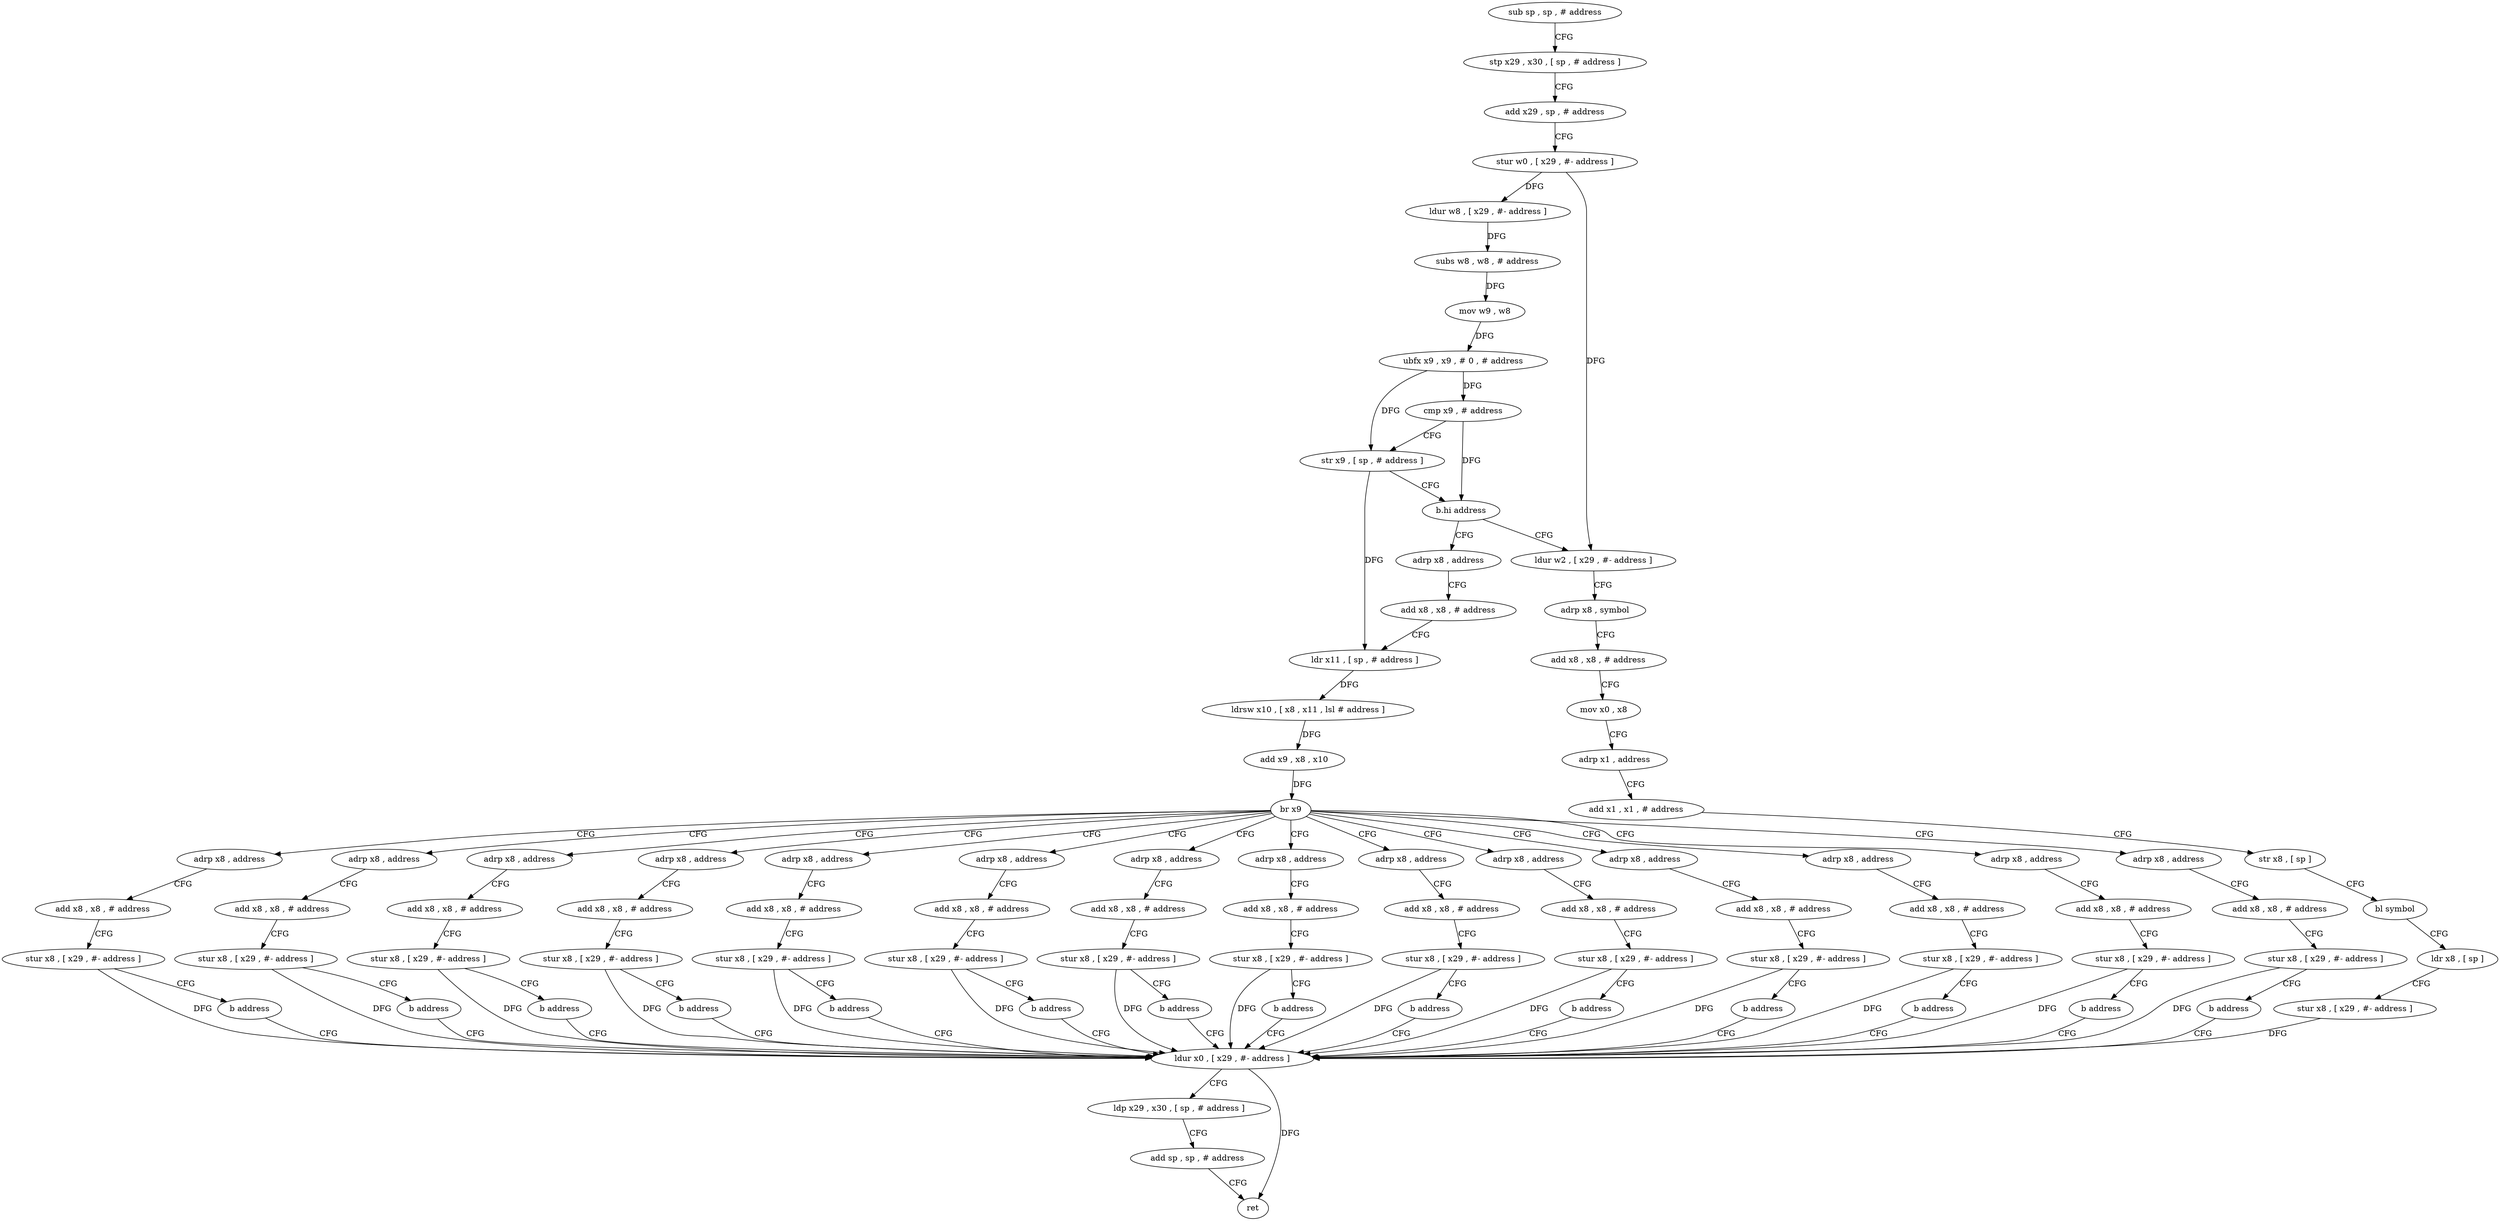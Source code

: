 digraph "func" {
"4213024" [label = "sub sp , sp , # address" ]
"4213028" [label = "stp x29 , x30 , [ sp , # address ]" ]
"4213032" [label = "add x29 , sp , # address" ]
"4213036" [label = "stur w0 , [ x29 , #- address ]" ]
"4213040" [label = "ldur w8 , [ x29 , #- address ]" ]
"4213044" [label = "subs w8 , w8 , # address" ]
"4213048" [label = "mov w9 , w8" ]
"4213052" [label = "ubfx x9 , x9 , # 0 , # address" ]
"4213056" [label = "cmp x9 , # address" ]
"4213060" [label = "str x9 , [ sp , # address ]" ]
"4213064" [label = "b.hi address" ]
"4213316" [label = "ldur w2 , [ x29 , #- address ]" ]
"4213068" [label = "adrp x8 , address" ]
"4213320" [label = "adrp x8 , symbol" ]
"4213324" [label = "add x8 , x8 , # address" ]
"4213328" [label = "mov x0 , x8" ]
"4213332" [label = "adrp x1 , address" ]
"4213336" [label = "add x1 , x1 , # address" ]
"4213340" [label = "str x8 , [ sp ]" ]
"4213344" [label = "bl symbol" ]
"4213348" [label = "ldr x8 , [ sp ]" ]
"4213352" [label = "stur x8 , [ x29 , #- address ]" ]
"4213356" [label = "ldur x0 , [ x29 , #- address ]" ]
"4213072" [label = "add x8 , x8 , # address" ]
"4213076" [label = "ldr x11 , [ sp , # address ]" ]
"4213080" [label = "ldrsw x10 , [ x8 , x11 , lsl # address ]" ]
"4213084" [label = "add x9 , x8 , x10" ]
"4213088" [label = "br x9" ]
"4213092" [label = "adrp x8 , address" ]
"4213108" [label = "adrp x8 , address" ]
"4213124" [label = "adrp x8 , address" ]
"4213140" [label = "adrp x8 , address" ]
"4213156" [label = "adrp x8 , address" ]
"4213172" [label = "adrp x8 , address" ]
"4213188" [label = "adrp x8 , address" ]
"4213204" [label = "adrp x8 , address" ]
"4213220" [label = "adrp x8 , address" ]
"4213236" [label = "adrp x8 , address" ]
"4213252" [label = "adrp x8 , address" ]
"4213268" [label = "adrp x8 , address" ]
"4213284" [label = "adrp x8 , address" ]
"4213300" [label = "adrp x8 , address" ]
"4213096" [label = "add x8 , x8 , # address" ]
"4213100" [label = "stur x8 , [ x29 , #- address ]" ]
"4213104" [label = "b address" ]
"4213112" [label = "add x8 , x8 , # address" ]
"4213116" [label = "stur x8 , [ x29 , #- address ]" ]
"4213120" [label = "b address" ]
"4213128" [label = "add x8 , x8 , # address" ]
"4213132" [label = "stur x8 , [ x29 , #- address ]" ]
"4213136" [label = "b address" ]
"4213144" [label = "add x8 , x8 , # address" ]
"4213148" [label = "stur x8 , [ x29 , #- address ]" ]
"4213152" [label = "b address" ]
"4213160" [label = "add x8 , x8 , # address" ]
"4213164" [label = "stur x8 , [ x29 , #- address ]" ]
"4213168" [label = "b address" ]
"4213176" [label = "add x8 , x8 , # address" ]
"4213180" [label = "stur x8 , [ x29 , #- address ]" ]
"4213184" [label = "b address" ]
"4213192" [label = "add x8 , x8 , # address" ]
"4213196" [label = "stur x8 , [ x29 , #- address ]" ]
"4213200" [label = "b address" ]
"4213208" [label = "add x8 , x8 , # address" ]
"4213212" [label = "stur x8 , [ x29 , #- address ]" ]
"4213216" [label = "b address" ]
"4213224" [label = "add x8 , x8 , # address" ]
"4213228" [label = "stur x8 , [ x29 , #- address ]" ]
"4213232" [label = "b address" ]
"4213240" [label = "add x8 , x8 , # address" ]
"4213244" [label = "stur x8 , [ x29 , #- address ]" ]
"4213248" [label = "b address" ]
"4213256" [label = "add x8 , x8 , # address" ]
"4213260" [label = "stur x8 , [ x29 , #- address ]" ]
"4213264" [label = "b address" ]
"4213272" [label = "add x8 , x8 , # address" ]
"4213276" [label = "stur x8 , [ x29 , #- address ]" ]
"4213280" [label = "b address" ]
"4213288" [label = "add x8 , x8 , # address" ]
"4213292" [label = "stur x8 , [ x29 , #- address ]" ]
"4213296" [label = "b address" ]
"4213304" [label = "add x8 , x8 , # address" ]
"4213308" [label = "stur x8 , [ x29 , #- address ]" ]
"4213312" [label = "b address" ]
"4213360" [label = "ldp x29 , x30 , [ sp , # address ]" ]
"4213364" [label = "add sp , sp , # address" ]
"4213368" [label = "ret" ]
"4213024" -> "4213028" [ label = "CFG" ]
"4213028" -> "4213032" [ label = "CFG" ]
"4213032" -> "4213036" [ label = "CFG" ]
"4213036" -> "4213040" [ label = "DFG" ]
"4213036" -> "4213316" [ label = "DFG" ]
"4213040" -> "4213044" [ label = "DFG" ]
"4213044" -> "4213048" [ label = "DFG" ]
"4213048" -> "4213052" [ label = "DFG" ]
"4213052" -> "4213056" [ label = "DFG" ]
"4213052" -> "4213060" [ label = "DFG" ]
"4213056" -> "4213060" [ label = "CFG" ]
"4213056" -> "4213064" [ label = "DFG" ]
"4213060" -> "4213064" [ label = "CFG" ]
"4213060" -> "4213076" [ label = "DFG" ]
"4213064" -> "4213316" [ label = "CFG" ]
"4213064" -> "4213068" [ label = "CFG" ]
"4213316" -> "4213320" [ label = "CFG" ]
"4213068" -> "4213072" [ label = "CFG" ]
"4213320" -> "4213324" [ label = "CFG" ]
"4213324" -> "4213328" [ label = "CFG" ]
"4213328" -> "4213332" [ label = "CFG" ]
"4213332" -> "4213336" [ label = "CFG" ]
"4213336" -> "4213340" [ label = "CFG" ]
"4213340" -> "4213344" [ label = "CFG" ]
"4213344" -> "4213348" [ label = "CFG" ]
"4213348" -> "4213352" [ label = "CFG" ]
"4213352" -> "4213356" [ label = "DFG" ]
"4213356" -> "4213360" [ label = "CFG" ]
"4213356" -> "4213368" [ label = "DFG" ]
"4213072" -> "4213076" [ label = "CFG" ]
"4213076" -> "4213080" [ label = "DFG" ]
"4213080" -> "4213084" [ label = "DFG" ]
"4213084" -> "4213088" [ label = "DFG" ]
"4213088" -> "4213092" [ label = "CFG" ]
"4213088" -> "4213108" [ label = "CFG" ]
"4213088" -> "4213124" [ label = "CFG" ]
"4213088" -> "4213140" [ label = "CFG" ]
"4213088" -> "4213156" [ label = "CFG" ]
"4213088" -> "4213172" [ label = "CFG" ]
"4213088" -> "4213188" [ label = "CFG" ]
"4213088" -> "4213204" [ label = "CFG" ]
"4213088" -> "4213220" [ label = "CFG" ]
"4213088" -> "4213236" [ label = "CFG" ]
"4213088" -> "4213252" [ label = "CFG" ]
"4213088" -> "4213268" [ label = "CFG" ]
"4213088" -> "4213284" [ label = "CFG" ]
"4213088" -> "4213300" [ label = "CFG" ]
"4213092" -> "4213096" [ label = "CFG" ]
"4213108" -> "4213112" [ label = "CFG" ]
"4213124" -> "4213128" [ label = "CFG" ]
"4213140" -> "4213144" [ label = "CFG" ]
"4213156" -> "4213160" [ label = "CFG" ]
"4213172" -> "4213176" [ label = "CFG" ]
"4213188" -> "4213192" [ label = "CFG" ]
"4213204" -> "4213208" [ label = "CFG" ]
"4213220" -> "4213224" [ label = "CFG" ]
"4213236" -> "4213240" [ label = "CFG" ]
"4213252" -> "4213256" [ label = "CFG" ]
"4213268" -> "4213272" [ label = "CFG" ]
"4213284" -> "4213288" [ label = "CFG" ]
"4213300" -> "4213304" [ label = "CFG" ]
"4213096" -> "4213100" [ label = "CFG" ]
"4213100" -> "4213104" [ label = "CFG" ]
"4213100" -> "4213356" [ label = "DFG" ]
"4213104" -> "4213356" [ label = "CFG" ]
"4213112" -> "4213116" [ label = "CFG" ]
"4213116" -> "4213120" [ label = "CFG" ]
"4213116" -> "4213356" [ label = "DFG" ]
"4213120" -> "4213356" [ label = "CFG" ]
"4213128" -> "4213132" [ label = "CFG" ]
"4213132" -> "4213136" [ label = "CFG" ]
"4213132" -> "4213356" [ label = "DFG" ]
"4213136" -> "4213356" [ label = "CFG" ]
"4213144" -> "4213148" [ label = "CFG" ]
"4213148" -> "4213152" [ label = "CFG" ]
"4213148" -> "4213356" [ label = "DFG" ]
"4213152" -> "4213356" [ label = "CFG" ]
"4213160" -> "4213164" [ label = "CFG" ]
"4213164" -> "4213168" [ label = "CFG" ]
"4213164" -> "4213356" [ label = "DFG" ]
"4213168" -> "4213356" [ label = "CFG" ]
"4213176" -> "4213180" [ label = "CFG" ]
"4213180" -> "4213184" [ label = "CFG" ]
"4213180" -> "4213356" [ label = "DFG" ]
"4213184" -> "4213356" [ label = "CFG" ]
"4213192" -> "4213196" [ label = "CFG" ]
"4213196" -> "4213200" [ label = "CFG" ]
"4213196" -> "4213356" [ label = "DFG" ]
"4213200" -> "4213356" [ label = "CFG" ]
"4213208" -> "4213212" [ label = "CFG" ]
"4213212" -> "4213216" [ label = "CFG" ]
"4213212" -> "4213356" [ label = "DFG" ]
"4213216" -> "4213356" [ label = "CFG" ]
"4213224" -> "4213228" [ label = "CFG" ]
"4213228" -> "4213232" [ label = "CFG" ]
"4213228" -> "4213356" [ label = "DFG" ]
"4213232" -> "4213356" [ label = "CFG" ]
"4213240" -> "4213244" [ label = "CFG" ]
"4213244" -> "4213248" [ label = "CFG" ]
"4213244" -> "4213356" [ label = "DFG" ]
"4213248" -> "4213356" [ label = "CFG" ]
"4213256" -> "4213260" [ label = "CFG" ]
"4213260" -> "4213264" [ label = "CFG" ]
"4213260" -> "4213356" [ label = "DFG" ]
"4213264" -> "4213356" [ label = "CFG" ]
"4213272" -> "4213276" [ label = "CFG" ]
"4213276" -> "4213280" [ label = "CFG" ]
"4213276" -> "4213356" [ label = "DFG" ]
"4213280" -> "4213356" [ label = "CFG" ]
"4213288" -> "4213292" [ label = "CFG" ]
"4213292" -> "4213296" [ label = "CFG" ]
"4213292" -> "4213356" [ label = "DFG" ]
"4213296" -> "4213356" [ label = "CFG" ]
"4213304" -> "4213308" [ label = "CFG" ]
"4213308" -> "4213312" [ label = "CFG" ]
"4213308" -> "4213356" [ label = "DFG" ]
"4213312" -> "4213356" [ label = "CFG" ]
"4213360" -> "4213364" [ label = "CFG" ]
"4213364" -> "4213368" [ label = "CFG" ]
}
